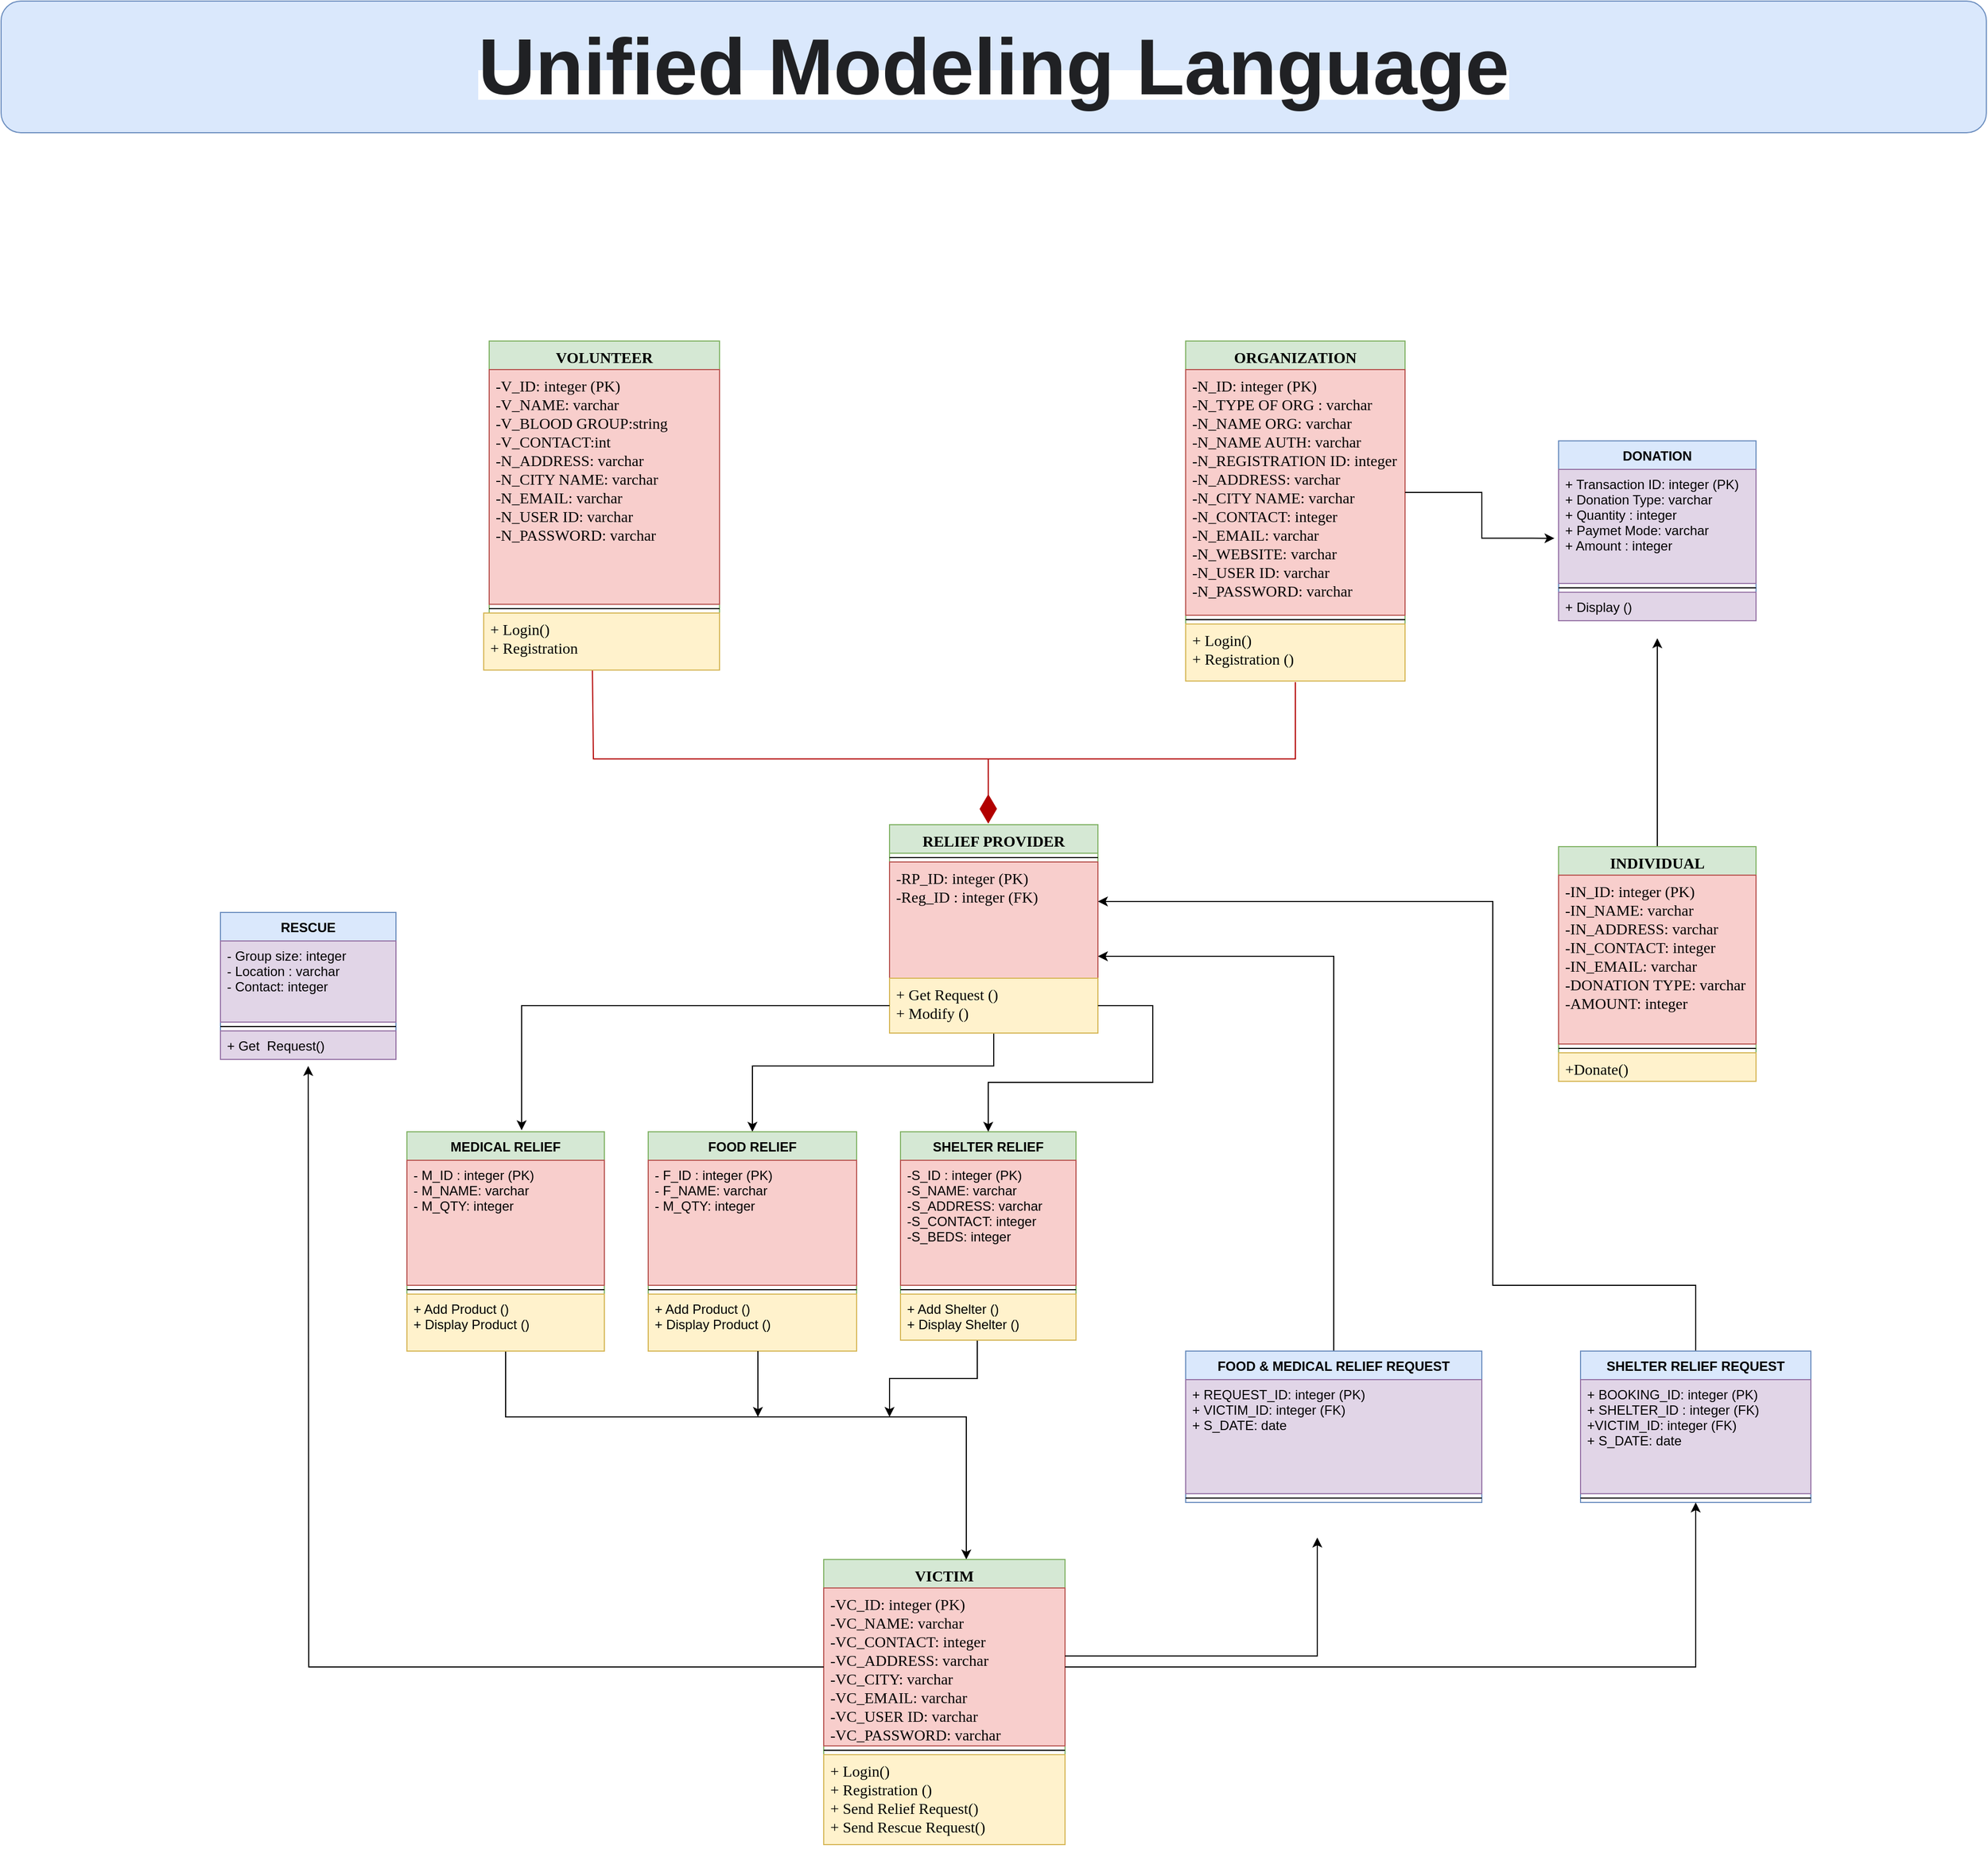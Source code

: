 <mxfile version="20.3.2" type="device"><diagram id="Zsuu1uWjASxGfkcZPfjE" name="UML"><mxGraphModel dx="5779" dy="3361" grid="1" gridSize="10" guides="1" tooltips="1" connect="1" arrows="1" fold="1" page="1" pageScale="1" pageWidth="827" pageHeight="1169" math="0" shadow="0"><root><mxCell id="0"/><mxCell id="1" parent="0"/><mxCell id="nOH1NHpvfbd7wvxpT9Hd-1" value="ORGANIZATION" style="swimlane;fontStyle=1;align=center;verticalAlign=top;childLayout=stackLayout;horizontal=1;startSize=26;horizontalStack=0;resizeParent=1;resizeParentMax=0;resizeLast=0;collapsible=1;marginBottom=0;fontFamily=Times New Roman;fontSize=14;fillColor=#d5e8d4;strokeColor=#82b366;" vertex="1" parent="1"><mxGeometry x="560" y="-730" width="200" height="258" as="geometry"/></mxCell><mxCell id="nOH1NHpvfbd7wvxpT9Hd-2" value="-N_ID: integer (PK)&#10;-N_TYPE OF ORG : varchar&#10;-N_NAME ORG: varchar&#10;-N_NAME AUTH: varchar&#10;-N_REGISTRATION ID: integer &#10;-N_ADDRESS: varchar&#10;-N_CITY NAME: varchar&#10;-N_CONTACT: integer&#10;-N_EMAIL: varchar&#10;-N_WEBSITE: varchar&#10;-N_USER ID: varchar&#10;-N_PASSWORD: varchar" style="text;strokeColor=#b85450;fillColor=#f8cecc;align=left;verticalAlign=top;spacingLeft=4;spacingRight=4;overflow=hidden;rotatable=0;points=[[0,0.5],[1,0.5]];portConstraint=eastwest;fontFamily=Times New Roman;fontSize=14;" vertex="1" parent="nOH1NHpvfbd7wvxpT9Hd-1"><mxGeometry y="26" width="200" height="224" as="geometry"/></mxCell><mxCell id="nOH1NHpvfbd7wvxpT9Hd-3" value="" style="line;strokeWidth=1;fillColor=none;align=left;verticalAlign=middle;spacingTop=-1;spacingLeft=3;spacingRight=3;rotatable=0;labelPosition=right;points=[];portConstraint=eastwest;fontFamily=Times New Roman;fontSize=14;" vertex="1" parent="nOH1NHpvfbd7wvxpT9Hd-1"><mxGeometry y="250" width="200" height="8" as="geometry"/></mxCell><mxCell id="nOH1NHpvfbd7wvxpT9Hd-5" value="VOLUNTEER" style="swimlane;fontStyle=1;align=center;verticalAlign=top;childLayout=stackLayout;horizontal=1;startSize=26;horizontalStack=0;resizeParent=1;resizeParentMax=0;resizeLast=0;collapsible=1;marginBottom=0;fontFamily=Times New Roman;fontSize=14;fillColor=#d5e8d4;strokeColor=#82b366;" vertex="1" parent="1"><mxGeometry x="-75" y="-730" width="210" height="248" as="geometry"/></mxCell><mxCell id="nOH1NHpvfbd7wvxpT9Hd-6" value="-V_ID: integer (PK)&#10;-V_NAME: varchar&#10;-V_BLOOD GROUP:string&#10;-V_CONTACT:int&#10;-N_ADDRESS: varchar&#10;-N_CITY NAME: varchar&#10;-N_EMAIL: varchar&#10;-N_USER ID: varchar&#10;-N_PASSWORD: varchar&#10;" style="text;strokeColor=#b85450;fillColor=#f8cecc;align=left;verticalAlign=top;spacingLeft=4;spacingRight=4;overflow=hidden;rotatable=0;points=[[0,0.5],[1,0.5]];portConstraint=eastwest;fontFamily=Times New Roman;fontSize=14;" vertex="1" parent="nOH1NHpvfbd7wvxpT9Hd-5"><mxGeometry y="26" width="210" height="214" as="geometry"/></mxCell><mxCell id="nOH1NHpvfbd7wvxpT9Hd-7" value="" style="line;strokeWidth=1;fillColor=none;align=left;verticalAlign=middle;spacingTop=-1;spacingLeft=3;spacingRight=3;rotatable=0;labelPosition=right;points=[];portConstraint=eastwest;fontFamily=Times New Roman;fontSize=14;" vertex="1" parent="nOH1NHpvfbd7wvxpT9Hd-5"><mxGeometry y="240" width="210" height="8" as="geometry"/></mxCell><mxCell id="nOH1NHpvfbd7wvxpT9Hd-105" style="edgeStyle=orthogonalEdgeStyle;rounded=0;orthogonalLoop=1;jettySize=auto;html=1;entryX=0.5;entryY=0;entryDx=0;entryDy=0;" edge="1" parent="1" source="nOH1NHpvfbd7wvxpT9Hd-9" target="nOH1NHpvfbd7wvxpT9Hd-86"><mxGeometry relative="1" as="geometry"><Array as="points"><mxPoint x="385" y="-69"/><mxPoint x="165" y="-69"/></Array></mxGeometry></mxCell><mxCell id="nOH1NHpvfbd7wvxpT9Hd-9" value="RELIEF PROVIDER" style="swimlane;fontStyle=1;align=center;verticalAlign=top;childLayout=stackLayout;horizontal=1;startSize=26;horizontalStack=0;resizeParent=1;resizeParentMax=0;resizeLast=0;collapsible=1;marginBottom=0;fontFamily=Times New Roman;fontSize=14;fillColor=#d5e8d4;strokeColor=#82b366;" vertex="1" parent="1"><mxGeometry x="290" y="-289" width="190" height="190" as="geometry"/></mxCell><mxCell id="nOH1NHpvfbd7wvxpT9Hd-11" value="" style="line;strokeWidth=1;fillColor=none;align=left;verticalAlign=middle;spacingTop=-1;spacingLeft=3;spacingRight=3;rotatable=0;labelPosition=right;points=[];portConstraint=eastwest;fontFamily=Times New Roman;fontSize=14;" vertex="1" parent="nOH1NHpvfbd7wvxpT9Hd-9"><mxGeometry y="26" width="190" height="8" as="geometry"/></mxCell><mxCell id="nOH1NHpvfbd7wvxpT9Hd-10" value="-RP_ID: integer (PK)&#10;-Reg_ID : integer (FK)&#10;&#10;" style="text;strokeColor=#b85450;fillColor=#f8cecc;align=left;verticalAlign=top;spacingLeft=4;spacingRight=4;overflow=hidden;rotatable=0;points=[[0,0.5],[1,0.5]];portConstraint=eastwest;fontFamily=Times New Roman;fontSize=14;" vertex="1" parent="nOH1NHpvfbd7wvxpT9Hd-9"><mxGeometry y="34" width="190" height="106" as="geometry"/></mxCell><mxCell id="nOH1NHpvfbd7wvxpT9Hd-12" value="+ Get Request ()&#10;+ Modify ()" style="text;strokeColor=#d6b656;fillColor=#fff2cc;align=left;verticalAlign=top;spacingLeft=4;spacingRight=4;overflow=hidden;rotatable=0;points=[[0,0.5],[1,0.5]];portConstraint=eastwest;fontFamily=Times New Roman;fontSize=14;" vertex="1" parent="nOH1NHpvfbd7wvxpT9Hd-9"><mxGeometry y="140" width="190" height="50" as="geometry"/></mxCell><mxCell id="nOH1NHpvfbd7wvxpT9Hd-18" style="edgeStyle=orthogonalEdgeStyle;rounded=0;orthogonalLoop=1;jettySize=auto;html=1;exitX=0.5;exitY=1;exitDx=0;exitDy=0;" edge="1" parent="1" source="nOH1NHpvfbd7wvxpT9Hd-90" target="nOH1NHpvfbd7wvxpT9Hd-23"><mxGeometry relative="1" as="geometry"><Array as="points"><mxPoint x="-60" y="251"/><mxPoint x="360" y="251"/></Array><mxPoint x="50.043" y="245" as="sourcePoint"/></mxGeometry></mxCell><mxCell id="nOH1NHpvfbd7wvxpT9Hd-23" value="VICTIM" style="swimlane;fontStyle=1;align=center;verticalAlign=top;childLayout=stackLayout;horizontal=1;startSize=26;horizontalStack=0;resizeParent=1;resizeParentMax=0;resizeLast=0;collapsible=1;marginBottom=0;fontFamily=Times New Roman;fontSize=14;fillColor=#d5e8d4;strokeColor=#82b366;" vertex="1" parent="1"><mxGeometry x="230" y="381" width="220" height="178" as="geometry"/></mxCell><mxCell id="nOH1NHpvfbd7wvxpT9Hd-24" value="-VC_ID: integer (PK)&#10;-VC_NAME: varchar&#10;-VC_CONTACT: integer&#10;-VC_ADDRESS: varchar&#10;-VC_CITY: varchar&#10;-VC_EMAIL: varchar&#10;-VC_USER ID: varchar&#10;-VC_PASSWORD: varchar&#10;&#10;" style="text;strokeColor=#b85450;fillColor=#f8cecc;align=left;verticalAlign=top;spacingLeft=4;spacingRight=4;overflow=hidden;rotatable=0;points=[[0,0.5],[1,0.5]];portConstraint=eastwest;fontFamily=Times New Roman;fontSize=14;" vertex="1" parent="nOH1NHpvfbd7wvxpT9Hd-23"><mxGeometry y="26" width="220" height="144" as="geometry"/></mxCell><mxCell id="nOH1NHpvfbd7wvxpT9Hd-25" value="" style="line;strokeWidth=1;fillColor=none;align=left;verticalAlign=middle;spacingTop=-1;spacingLeft=3;spacingRight=3;rotatable=0;labelPosition=right;points=[];portConstraint=eastwest;fontFamily=Times New Roman;fontSize=14;" vertex="1" parent="nOH1NHpvfbd7wvxpT9Hd-23"><mxGeometry y="170" width="220" height="8" as="geometry"/></mxCell><mxCell id="nOH1NHpvfbd7wvxpT9Hd-100" style="edgeStyle=orthogonalEdgeStyle;rounded=0;orthogonalLoop=1;jettySize=auto;html=1;" edge="1" parent="1" source="nOH1NHpvfbd7wvxpT9Hd-28"><mxGeometry relative="1" as="geometry"><mxPoint x="990" y="-459" as="targetPoint"/></mxGeometry></mxCell><mxCell id="nOH1NHpvfbd7wvxpT9Hd-28" value="INDIVIDUAL" style="swimlane;fontStyle=1;align=center;verticalAlign=top;childLayout=stackLayout;horizontal=1;startSize=26;horizontalStack=0;resizeParent=1;resizeParentMax=0;resizeLast=0;collapsible=1;marginBottom=0;fontFamily=Times New Roman;fontSize=14;fillColor=#d5e8d4;strokeColor=#82b366;" vertex="1" parent="1"><mxGeometry x="900" y="-269" width="180" height="214" as="geometry"/></mxCell><mxCell id="nOH1NHpvfbd7wvxpT9Hd-29" value="-IN_ID: integer (PK)&#10;-IN_NAME: varchar&#10;-IN_ADDRESS: varchar&#10;-IN_CONTACT: integer&#10;-IN_EMAIL: varchar&#10;-DONATION TYPE: varchar&#10;-AMOUNT: integer&#10;&#10;" style="text;strokeColor=#b85450;fillColor=#f8cecc;align=left;verticalAlign=top;spacingLeft=4;spacingRight=4;overflow=hidden;rotatable=0;points=[[0,0.5],[1,0.5]];portConstraint=eastwest;fontFamily=Times New Roman;fontSize=14;" vertex="1" parent="nOH1NHpvfbd7wvxpT9Hd-28"><mxGeometry y="26" width="180" height="154" as="geometry"/></mxCell><mxCell id="nOH1NHpvfbd7wvxpT9Hd-30" value="" style="line;strokeWidth=1;fillColor=none;align=left;verticalAlign=middle;spacingTop=-1;spacingLeft=3;spacingRight=3;rotatable=0;labelPosition=right;points=[];portConstraint=eastwest;fontFamily=Times New Roman;fontSize=14;" vertex="1" parent="nOH1NHpvfbd7wvxpT9Hd-28"><mxGeometry y="180" width="180" height="8" as="geometry"/></mxCell><mxCell id="nOH1NHpvfbd7wvxpT9Hd-31" value="+Donate()" style="text;strokeColor=#d6b656;fillColor=#fff2cc;align=left;verticalAlign=top;spacingLeft=4;spacingRight=4;overflow=hidden;rotatable=0;points=[[0,0.5],[1,0.5]];portConstraint=eastwest;fontFamily=Times New Roman;fontSize=14;" vertex="1" parent="nOH1NHpvfbd7wvxpT9Hd-28"><mxGeometry y="188" width="180" height="26" as="geometry"/></mxCell><mxCell id="nOH1NHpvfbd7wvxpT9Hd-47" value="" style="endArrow=diamondThin;endFill=1;endSize=24;html=1;rounded=0;entryX=0.474;entryY=-0.005;entryDx=0;entryDy=0;fillColor=#e51400;strokeColor=#B20000;entryPerimeter=0;" edge="1" parent="1" target="nOH1NHpvfbd7wvxpT9Hd-9"><mxGeometry width="160" relative="1" as="geometry"><mxPoint x="380" y="-349" as="sourcePoint"/><mxPoint x="580" y="-269" as="targetPoint"/></mxGeometry></mxCell><mxCell id="nOH1NHpvfbd7wvxpT9Hd-51" value="" style="endArrow=none;html=1;rounded=0;fillColor=#e51400;strokeColor=#B20000;entryX=0.461;entryY=0.995;entryDx=0;entryDy=0;entryPerimeter=0;" edge="1" parent="1" target="nOH1NHpvfbd7wvxpT9Hd-8"><mxGeometry width="50" height="50" relative="1" as="geometry"><mxPoint x="390" y="-349" as="sourcePoint"/><mxPoint x="10" y="-439" as="targetPoint"/><Array as="points"><mxPoint x="360" y="-349"/><mxPoint x="20" y="-349"/></Array></mxGeometry></mxCell><mxCell id="nOH1NHpvfbd7wvxpT9Hd-52" value="" style="endArrow=none;html=1;rounded=0;fillColor=#e51400;strokeColor=#B20000;" edge="1" parent="1"><mxGeometry width="50" height="50" relative="1" as="geometry"><mxPoint x="660" y="-419" as="sourcePoint"/><mxPoint x="390" y="-349" as="targetPoint"/><Array as="points"><mxPoint x="660" y="-349"/></Array></mxGeometry></mxCell><mxCell id="nOH1NHpvfbd7wvxpT9Hd-54" value="DONATION" style="swimlane;fontStyle=1;align=center;verticalAlign=top;childLayout=stackLayout;horizontal=1;startSize=26;horizontalStack=0;resizeParent=1;resizeParentMax=0;resizeLast=0;collapsible=1;marginBottom=0;fillColor=#dae8fc;strokeColor=#6c8ebf;" vertex="1" parent="1"><mxGeometry x="900" y="-639" width="180" height="164" as="geometry"/></mxCell><mxCell id="nOH1NHpvfbd7wvxpT9Hd-55" value="+ Transaction ID: integer (PK)&#10;+ Donation Type: varchar&#10;+ Quantity : integer&#10;+ Paymet Mode: varchar&#10;+ Amount : integer&#10;" style="text;strokeColor=#9673a6;fillColor=#e1d5e7;align=left;verticalAlign=top;spacingLeft=4;spacingRight=4;overflow=hidden;rotatable=0;points=[[0,0.5],[1,0.5]];portConstraint=eastwest;" vertex="1" parent="nOH1NHpvfbd7wvxpT9Hd-54"><mxGeometry y="26" width="180" height="104" as="geometry"/></mxCell><mxCell id="nOH1NHpvfbd7wvxpT9Hd-56" value="" style="line;strokeWidth=1;fillColor=none;align=left;verticalAlign=middle;spacingTop=-1;spacingLeft=3;spacingRight=3;rotatable=0;labelPosition=right;points=[];portConstraint=eastwest;" vertex="1" parent="nOH1NHpvfbd7wvxpT9Hd-54"><mxGeometry y="130" width="180" height="8" as="geometry"/></mxCell><mxCell id="nOH1NHpvfbd7wvxpT9Hd-57" value="+ Display ()&#10;&#10;" style="text;strokeColor=#9673a6;fillColor=#e1d5e7;align=left;verticalAlign=top;spacingLeft=4;spacingRight=4;overflow=hidden;rotatable=0;points=[[0,0.5],[1,0.5]];portConstraint=eastwest;" vertex="1" parent="nOH1NHpvfbd7wvxpT9Hd-54"><mxGeometry y="138" width="180" height="26" as="geometry"/></mxCell><mxCell id="nOH1NHpvfbd7wvxpT9Hd-63" value="RESCUE" style="swimlane;fontStyle=1;align=center;verticalAlign=top;childLayout=stackLayout;horizontal=1;startSize=26;horizontalStack=0;resizeParent=1;resizeParentMax=0;resizeLast=0;collapsible=1;marginBottom=0;fillColor=#dae8fc;strokeColor=#6c8ebf;" vertex="1" parent="1"><mxGeometry x="-320" y="-209" width="160" height="134" as="geometry"/></mxCell><mxCell id="nOH1NHpvfbd7wvxpT9Hd-64" value="- Group size: integer &#10;- Location : varchar&#10;- Contact: integer&#10;" style="text;strokeColor=#9673a6;fillColor=#e1d5e7;align=left;verticalAlign=top;spacingLeft=4;spacingRight=4;overflow=hidden;rotatable=0;points=[[0,0.5],[1,0.5]];portConstraint=eastwest;" vertex="1" parent="nOH1NHpvfbd7wvxpT9Hd-63"><mxGeometry y="26" width="160" height="74" as="geometry"/></mxCell><mxCell id="nOH1NHpvfbd7wvxpT9Hd-65" value="" style="line;strokeWidth=1;fillColor=none;align=left;verticalAlign=middle;spacingTop=-1;spacingLeft=3;spacingRight=3;rotatable=0;labelPosition=right;points=[];portConstraint=eastwest;" vertex="1" parent="nOH1NHpvfbd7wvxpT9Hd-63"><mxGeometry y="100" width="160" height="8" as="geometry"/></mxCell><mxCell id="nOH1NHpvfbd7wvxpT9Hd-66" value="+ Get  Request()" style="text;strokeColor=#9673a6;fillColor=#e1d5e7;align=left;verticalAlign=top;spacingLeft=4;spacingRight=4;overflow=hidden;rotatable=0;points=[[0,0.5],[1,0.5]];portConstraint=eastwest;" vertex="1" parent="nOH1NHpvfbd7wvxpT9Hd-63"><mxGeometry y="108" width="160" height="26" as="geometry"/></mxCell><mxCell id="nOH1NHpvfbd7wvxpT9Hd-101" style="edgeStyle=orthogonalEdgeStyle;rounded=0;orthogonalLoop=1;jettySize=auto;html=1;" edge="1" parent="1" source="nOH1NHpvfbd7wvxpT9Hd-67"><mxGeometry relative="1" as="geometry"><mxPoint x="480" y="-169" as="targetPoint"/><Array as="points"><mxPoint x="695" y="-169"/></Array></mxGeometry></mxCell><mxCell id="nOH1NHpvfbd7wvxpT9Hd-67" value="FOOD &amp; MEDICAL RELIEF REQUEST" style="swimlane;fontStyle=1;align=center;verticalAlign=top;childLayout=stackLayout;horizontal=1;startSize=26;horizontalStack=0;resizeParent=1;resizeParentMax=0;resizeLast=0;collapsible=1;marginBottom=0;fillColor=#dae8fc;strokeColor=#6c8ebf;" vertex="1" parent="1"><mxGeometry x="560" y="191" width="270" height="138" as="geometry"/></mxCell><mxCell id="nOH1NHpvfbd7wvxpT9Hd-68" value="+ REQUEST_ID: integer (PK)&#10;+ VICTIM_ID: integer (FK)&#10;+ S_DATE: date" style="text;strokeColor=#9673a6;fillColor=#e1d5e7;align=left;verticalAlign=top;spacingLeft=4;spacingRight=4;overflow=hidden;rotatable=0;points=[[0,0.5],[1,0.5]];portConstraint=eastwest;" vertex="1" parent="nOH1NHpvfbd7wvxpT9Hd-67"><mxGeometry y="26" width="270" height="104" as="geometry"/></mxCell><mxCell id="nOH1NHpvfbd7wvxpT9Hd-69" value="" style="line;strokeWidth=1;fillColor=none;align=left;verticalAlign=middle;spacingTop=-1;spacingLeft=3;spacingRight=3;rotatable=0;labelPosition=right;points=[];portConstraint=eastwest;" vertex="1" parent="nOH1NHpvfbd7wvxpT9Hd-67"><mxGeometry y="130" width="270" height="8" as="geometry"/></mxCell><mxCell id="nOH1NHpvfbd7wvxpT9Hd-102" style="edgeStyle=orthogonalEdgeStyle;rounded=0;orthogonalLoop=1;jettySize=auto;html=1;" edge="1" parent="1" source="nOH1NHpvfbd7wvxpT9Hd-71"><mxGeometry relative="1" as="geometry"><mxPoint x="480" y="-219" as="targetPoint"/><Array as="points"><mxPoint x="1025" y="131"/><mxPoint x="840" y="131"/><mxPoint x="840" y="-219"/></Array></mxGeometry></mxCell><mxCell id="nOH1NHpvfbd7wvxpT9Hd-71" value="SHELTER RELIEF REQUEST" style="swimlane;fontStyle=1;align=center;verticalAlign=top;childLayout=stackLayout;horizontal=1;startSize=26;horizontalStack=0;resizeParent=1;resizeParentMax=0;resizeLast=0;collapsible=1;marginBottom=0;fillColor=#dae8fc;strokeColor=#6c8ebf;" vertex="1" parent="1"><mxGeometry x="920" y="191" width="210" height="138" as="geometry"/></mxCell><mxCell id="nOH1NHpvfbd7wvxpT9Hd-72" value="+ BOOKING_ID: integer (PK)&#10;+ SHELTER_ID : integer (FK)&#10;+VICTIM_ID: integer (FK)&#10;+ S_DATE: date&#10;" style="text;strokeColor=#9673a6;fillColor=#e1d5e7;align=left;verticalAlign=top;spacingLeft=4;spacingRight=4;overflow=hidden;rotatable=0;points=[[0,0.5],[1,0.5]];portConstraint=eastwest;" vertex="1" parent="nOH1NHpvfbd7wvxpT9Hd-71"><mxGeometry y="26" width="210" height="104" as="geometry"/></mxCell><mxCell id="nOH1NHpvfbd7wvxpT9Hd-73" value="" style="line;strokeWidth=1;fillColor=none;align=left;verticalAlign=middle;spacingTop=-1;spacingLeft=3;spacingRight=3;rotatable=0;labelPosition=right;points=[];portConstraint=eastwest;" vertex="1" parent="nOH1NHpvfbd7wvxpT9Hd-71"><mxGeometry y="130" width="210" height="8" as="geometry"/></mxCell><mxCell id="nOH1NHpvfbd7wvxpT9Hd-75" style="edgeStyle=orthogonalEdgeStyle;rounded=0;orthogonalLoop=1;jettySize=auto;html=1;entryX=0.5;entryY=1;entryDx=0;entryDy=0;" edge="1" parent="1" source="nOH1NHpvfbd7wvxpT9Hd-24" target="nOH1NHpvfbd7wvxpT9Hd-71"><mxGeometry relative="1" as="geometry"/></mxCell><mxCell id="nOH1NHpvfbd7wvxpT9Hd-77" style="edgeStyle=orthogonalEdgeStyle;rounded=0;orthogonalLoop=1;jettySize=auto;html=1;" edge="1" parent="1" source="nOH1NHpvfbd7wvxpT9Hd-24"><mxGeometry relative="1" as="geometry"><mxPoint x="680" y="361" as="targetPoint"/><Array as="points"><mxPoint x="680" y="469"/></Array></mxGeometry></mxCell><mxCell id="nOH1NHpvfbd7wvxpT9Hd-26" value="+ Login()&#10;+ Registration ()&#10;+ Send Relief Request()&#10;+ Send Rescue Request()" style="text;strokeColor=#d6b656;fillColor=#fff2cc;align=left;verticalAlign=top;spacingLeft=4;spacingRight=4;overflow=hidden;rotatable=0;points=[[0,0.5],[1,0.5]];portConstraint=eastwest;fontFamily=Times New Roman;fontSize=14;" vertex="1" parent="1"><mxGeometry x="230" y="559" width="220" height="82" as="geometry"/></mxCell><mxCell id="nOH1NHpvfbd7wvxpT9Hd-4" value="+ Login()&#10;+ Registration ()&#10;" style="text;strokeColor=#d6b656;fillColor=#fff2cc;align=left;verticalAlign=top;spacingLeft=4;spacingRight=4;overflow=hidden;rotatable=0;points=[[0,0.5],[1,0.5]];portConstraint=eastwest;fontFamily=Times New Roman;fontSize=14;" vertex="1" parent="1"><mxGeometry x="560" y="-472" width="200" height="52" as="geometry"/></mxCell><mxCell id="nOH1NHpvfbd7wvxpT9Hd-8" value="+ Login()&#10;+ Registration&#10;" style="text;strokeColor=#d6b656;fillColor=#fff2cc;align=left;verticalAlign=top;spacingLeft=4;spacingRight=4;overflow=hidden;rotatable=0;points=[[0,0.5],[1,0.5]];portConstraint=eastwest;fontFamily=Times New Roman;fontSize=14;" vertex="1" parent="1"><mxGeometry x="-80" y="-482" width="215" height="52" as="geometry"/></mxCell><mxCell id="nOH1NHpvfbd7wvxpT9Hd-86" value="FOOD RELIEF" style="swimlane;fontStyle=1;align=center;verticalAlign=top;childLayout=stackLayout;horizontal=1;startSize=26;horizontalStack=0;resizeParent=1;resizeParentMax=0;resizeLast=0;collapsible=1;marginBottom=0;fillColor=#d5e8d4;strokeColor=#82b366;" vertex="1" parent="1"><mxGeometry x="70" y="-9" width="190" height="200" as="geometry"/></mxCell><mxCell id="nOH1NHpvfbd7wvxpT9Hd-87" value="- F_ID : integer (PK)&#10;- F_NAME: varchar&#10;- M_QTY: integer&#10;" style="text;strokeColor=#b85450;fillColor=#f8cecc;align=left;verticalAlign=top;spacingLeft=4;spacingRight=4;overflow=hidden;rotatable=0;points=[[0,0.5],[1,0.5]];portConstraint=eastwest;" vertex="1" parent="nOH1NHpvfbd7wvxpT9Hd-86"><mxGeometry y="26" width="190" height="114" as="geometry"/></mxCell><mxCell id="nOH1NHpvfbd7wvxpT9Hd-88" value="" style="line;strokeWidth=1;fillColor=none;align=left;verticalAlign=middle;spacingTop=-1;spacingLeft=3;spacingRight=3;rotatable=0;labelPosition=right;points=[];portConstraint=eastwest;" vertex="1" parent="nOH1NHpvfbd7wvxpT9Hd-86"><mxGeometry y="140" width="190" height="8" as="geometry"/></mxCell><mxCell id="nOH1NHpvfbd7wvxpT9Hd-89" value="+ Add Product ()&#10;+ Display Product ()" style="text;strokeColor=#d6b656;fillColor=#fff2cc;align=left;verticalAlign=top;spacingLeft=4;spacingRight=4;overflow=hidden;rotatable=0;points=[[0,0.5],[1,0.5]];portConstraint=eastwest;" vertex="1" parent="nOH1NHpvfbd7wvxpT9Hd-86"><mxGeometry y="148" width="190" height="52" as="geometry"/></mxCell><mxCell id="nOH1NHpvfbd7wvxpT9Hd-90" value="MEDICAL RELIEF" style="swimlane;fontStyle=1;align=center;verticalAlign=top;childLayout=stackLayout;horizontal=1;startSize=26;horizontalStack=0;resizeParent=1;resizeParentMax=0;resizeLast=0;collapsible=1;marginBottom=0;fillColor=#d5e8d4;strokeColor=#82b366;" vertex="1" parent="1"><mxGeometry x="-150" y="-9" width="180" height="200" as="geometry"/></mxCell><mxCell id="nOH1NHpvfbd7wvxpT9Hd-91" value="- M_ID : integer (PK)&#10;- M_NAME: varchar&#10;- M_QTY: integer&#10;" style="text;strokeColor=#b85450;fillColor=#f8cecc;align=left;verticalAlign=top;spacingLeft=4;spacingRight=4;overflow=hidden;rotatable=0;points=[[0,0.5],[1,0.5]];portConstraint=eastwest;" vertex="1" parent="nOH1NHpvfbd7wvxpT9Hd-90"><mxGeometry y="26" width="180" height="114" as="geometry"/></mxCell><mxCell id="nOH1NHpvfbd7wvxpT9Hd-92" value="" style="line;strokeWidth=1;fillColor=none;align=left;verticalAlign=middle;spacingTop=-1;spacingLeft=3;spacingRight=3;rotatable=0;labelPosition=right;points=[];portConstraint=eastwest;" vertex="1" parent="nOH1NHpvfbd7wvxpT9Hd-90"><mxGeometry y="140" width="180" height="8" as="geometry"/></mxCell><mxCell id="nOH1NHpvfbd7wvxpT9Hd-93" value="+ Add Product ()&#10;+ Display Product ()" style="text;strokeColor=#d6b656;fillColor=#fff2cc;align=left;verticalAlign=top;spacingLeft=4;spacingRight=4;overflow=hidden;rotatable=0;points=[[0,0.5],[1,0.5]];portConstraint=eastwest;" vertex="1" parent="nOH1NHpvfbd7wvxpT9Hd-90"><mxGeometry y="148" width="180" height="52" as="geometry"/></mxCell><mxCell id="nOH1NHpvfbd7wvxpT9Hd-94" value="SHELTER RELIEF" style="swimlane;fontStyle=1;align=center;verticalAlign=top;childLayout=stackLayout;horizontal=1;startSize=26;horizontalStack=0;resizeParent=1;resizeParentMax=0;resizeLast=0;collapsible=1;marginBottom=0;fillColor=#d5e8d4;strokeColor=#82b366;" vertex="1" parent="1"><mxGeometry x="300" y="-9" width="160" height="148" as="geometry"/></mxCell><mxCell id="nOH1NHpvfbd7wvxpT9Hd-95" value="-S_ID : integer (PK)&#10;-S_NAME: varchar&#10;-S_ADDRESS: varchar&#10;-S_CONTACT: integer &#10;-S_BEDS: integer &#10;&#10;" style="text;strokeColor=#b85450;fillColor=#f8cecc;align=left;verticalAlign=top;spacingLeft=4;spacingRight=4;overflow=hidden;rotatable=0;points=[[0,0.5],[1,0.5]];portConstraint=eastwest;" vertex="1" parent="nOH1NHpvfbd7wvxpT9Hd-94"><mxGeometry y="26" width="160" height="114" as="geometry"/></mxCell><mxCell id="nOH1NHpvfbd7wvxpT9Hd-96" value="" style="line;strokeWidth=1;fillColor=none;align=left;verticalAlign=middle;spacingTop=-1;spacingLeft=3;spacingRight=3;rotatable=0;labelPosition=right;points=[];portConstraint=eastwest;" vertex="1" parent="nOH1NHpvfbd7wvxpT9Hd-94"><mxGeometry y="140" width="160" height="8" as="geometry"/></mxCell><mxCell id="nOH1NHpvfbd7wvxpT9Hd-108" style="edgeStyle=orthogonalEdgeStyle;rounded=0;orthogonalLoop=1;jettySize=auto;html=1;" edge="1" parent="1" source="nOH1NHpvfbd7wvxpT9Hd-97"><mxGeometry relative="1" as="geometry"><mxPoint x="290" y="251" as="targetPoint"/><Array as="points"><mxPoint x="370" y="216"/><mxPoint x="290" y="216"/></Array></mxGeometry></mxCell><mxCell id="nOH1NHpvfbd7wvxpT9Hd-97" value="+ Add Shelter ()&#10;+ Display Shelter ()" style="text;strokeColor=#d6b656;fillColor=#fff2cc;align=left;verticalAlign=top;spacingLeft=4;spacingRight=4;overflow=hidden;rotatable=0;points=[[0,0.5],[1,0.5]];portConstraint=eastwest;" vertex="1" parent="1"><mxGeometry x="300" y="139" width="160" height="42" as="geometry"/></mxCell><mxCell id="nOH1NHpvfbd7wvxpT9Hd-98" style="edgeStyle=orthogonalEdgeStyle;rounded=0;orthogonalLoop=1;jettySize=auto;html=1;entryX=-0.021;entryY=0.604;entryDx=0;entryDy=0;entryPerimeter=0;" edge="1" parent="1" source="nOH1NHpvfbd7wvxpT9Hd-2" target="nOH1NHpvfbd7wvxpT9Hd-55"><mxGeometry relative="1" as="geometry"/></mxCell><mxCell id="nOH1NHpvfbd7wvxpT9Hd-103" style="edgeStyle=orthogonalEdgeStyle;rounded=0;orthogonalLoop=1;jettySize=auto;html=1;" edge="1" parent="1" source="nOH1NHpvfbd7wvxpT9Hd-24"><mxGeometry relative="1" as="geometry"><mxPoint x="-240" y="-69" as="targetPoint"/></mxGeometry></mxCell><mxCell id="nOH1NHpvfbd7wvxpT9Hd-104" style="edgeStyle=orthogonalEdgeStyle;rounded=0;orthogonalLoop=1;jettySize=auto;html=1;entryX=0.581;entryY=-0.007;entryDx=0;entryDy=0;entryPerimeter=0;" edge="1" parent="1" source="nOH1NHpvfbd7wvxpT9Hd-12" target="nOH1NHpvfbd7wvxpT9Hd-90"><mxGeometry relative="1" as="geometry"/></mxCell><mxCell id="nOH1NHpvfbd7wvxpT9Hd-106" style="edgeStyle=orthogonalEdgeStyle;rounded=0;orthogonalLoop=1;jettySize=auto;html=1;" edge="1" parent="1" source="nOH1NHpvfbd7wvxpT9Hd-12" target="nOH1NHpvfbd7wvxpT9Hd-94"><mxGeometry relative="1" as="geometry"><Array as="points"><mxPoint x="530" y="-124"/><mxPoint x="530" y="-54"/><mxPoint x="380" y="-54"/></Array></mxGeometry></mxCell><mxCell id="nOH1NHpvfbd7wvxpT9Hd-107" style="edgeStyle=orthogonalEdgeStyle;rounded=0;orthogonalLoop=1;jettySize=auto;html=1;" edge="1" parent="1" source="nOH1NHpvfbd7wvxpT9Hd-89"><mxGeometry relative="1" as="geometry"><mxPoint x="170" y="251" as="targetPoint"/><Array as="points"><mxPoint x="170" y="201"/><mxPoint x="170" y="201"/></Array></mxGeometry></mxCell><mxCell id="nOH1NHpvfbd7wvxpT9Hd-109" value="&lt;b style=&quot;color: rgb(32, 33, 36); font-family: arial, sans-serif; text-align: left; background-color: rgb(255, 255, 255);&quot;&gt;&lt;font style=&quot;font-size: 72px;&quot;&gt;Unified Modeling Language&lt;/font&gt;&lt;/b&gt;" style="rounded=1;whiteSpace=wrap;html=1;labelBackgroundColor=none;fontSize=24;fillColor=#dae8fc;strokeColor=#6c8ebf;" vertex="1" parent="1"><mxGeometry x="-520" y="-1040" width="1810" height="120" as="geometry"/></mxCell></root></mxGraphModel></diagram></mxfile>